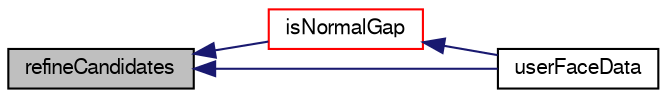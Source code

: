 digraph "refineCandidates"
{
  bgcolor="transparent";
  edge [fontname="FreeSans",fontsize="10",labelfontname="FreeSans",labelfontsize="10"];
  node [fontname="FreeSans",fontsize="10",shape=record];
  rankdir="LR";
  Node3887 [label="refineCandidates",height=0.2,width=0.4,color="black", fillcolor="grey75", style="filled", fontcolor="black"];
  Node3887 -> Node3888 [dir="back",color="midnightblue",fontsize="10",style="solid",fontname="FreeSans"];
  Node3888 [label="isNormalGap",height=0.2,width=0.4,color="red",URL="$a24662.html#af365c9ae7eac2dfa4704132b0468a65b",tooltip="Is local topology a small gap normal to the test vector. "];
  Node3888 -> Node3890 [dir="back",color="midnightblue",fontsize="10",style="solid",fontname="FreeSans"];
  Node3890 [label="userFaceData",height=0.2,width=0.4,color="black",URL="$a24662.html#a2cb6efa4184bedfbed60b069881c26a3"];
  Node3887 -> Node3890 [dir="back",color="midnightblue",fontsize="10",style="solid",fontname="FreeSans"];
}
